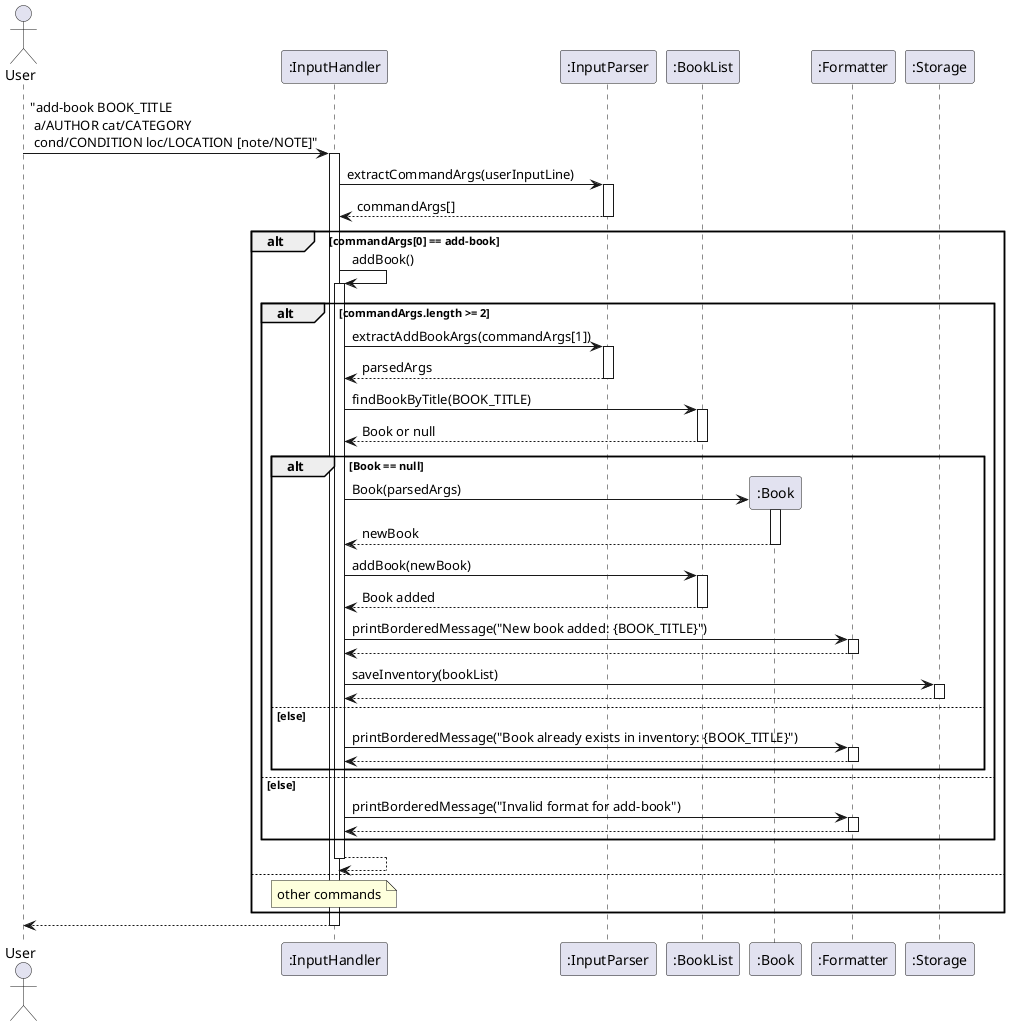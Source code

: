 @startuml
actor User
participant InputHandler as ":InputHandler"
participant InputParser as ":InputParser"
participant BookList as ":BookList"
participant Book as ":Book"
participant Formatter as ":Formatter"
participant Storage as ":Storage"

User -> InputHandler: "add-book BOOK_TITLE \n a/AUTHOR cat/CATEGORY \n cond/CONDITION loc/LOCATION [note/NOTE]"
activate InputHandler

InputHandler -> InputParser: extractCommandArgs(userInputLine)
activate InputParser

InputParser --> InputHandler: commandArgs[]
deactivate InputParser

alt commandArgs[0] == add-book
    InputHandler -> InputHandler : addBook()
    activate InputHandler

alt commandArgs.length >= 2
    InputHandler -> InputParser: extractAddBookArgs(commandArgs[1])
    activate InputParser

    InputParser --> InputHandler: parsedArgs
    deactivate InputParser

    InputHandler -> BookList: findBookByTitle(BOOK_TITLE)
    activate BookList

    BookList --> InputHandler: Book or null
    deactivate BookList

    alt Book == null
        InputHandler -> Book ** : Book(parsedArgs)
        activate Book 

        Book --> InputHandler : newBook
        deactivate Book

        InputHandler -> BookList: addBook(newBook)
        activate BookList


        BookList --> InputHandler: Book added
        deactivate BookList

        InputHandler -> Formatter: printBorderedMessage("New book added: {BOOK_TITLE}")
        activate Formatter

        Formatter --> InputHandler
        deactivate Formatter

        InputHandler -> Storage: saveInventory(bookList)
        activate Storage

        Storage --> InputHandler
        deactivate Storage


    else else
        InputHandler -> Formatter: printBorderedMessage("Book already exists in inventory: {BOOK_TITLE}")
        activate Formatter
        Formatter --> InputHandler
        deactivate Formatter
    end

    else else
        InputHandler -> Formatter: printBorderedMessage("Invalid format for add-book")
        activate Formatter
        Formatter --> InputHandler
        deactivate Formatter
    end

InputHandler --> InputHandler
deactivate InputHandler

else
    note over InputHandler : other commands
end

InputHandler --> User
deactivate InputHandler
@enduml